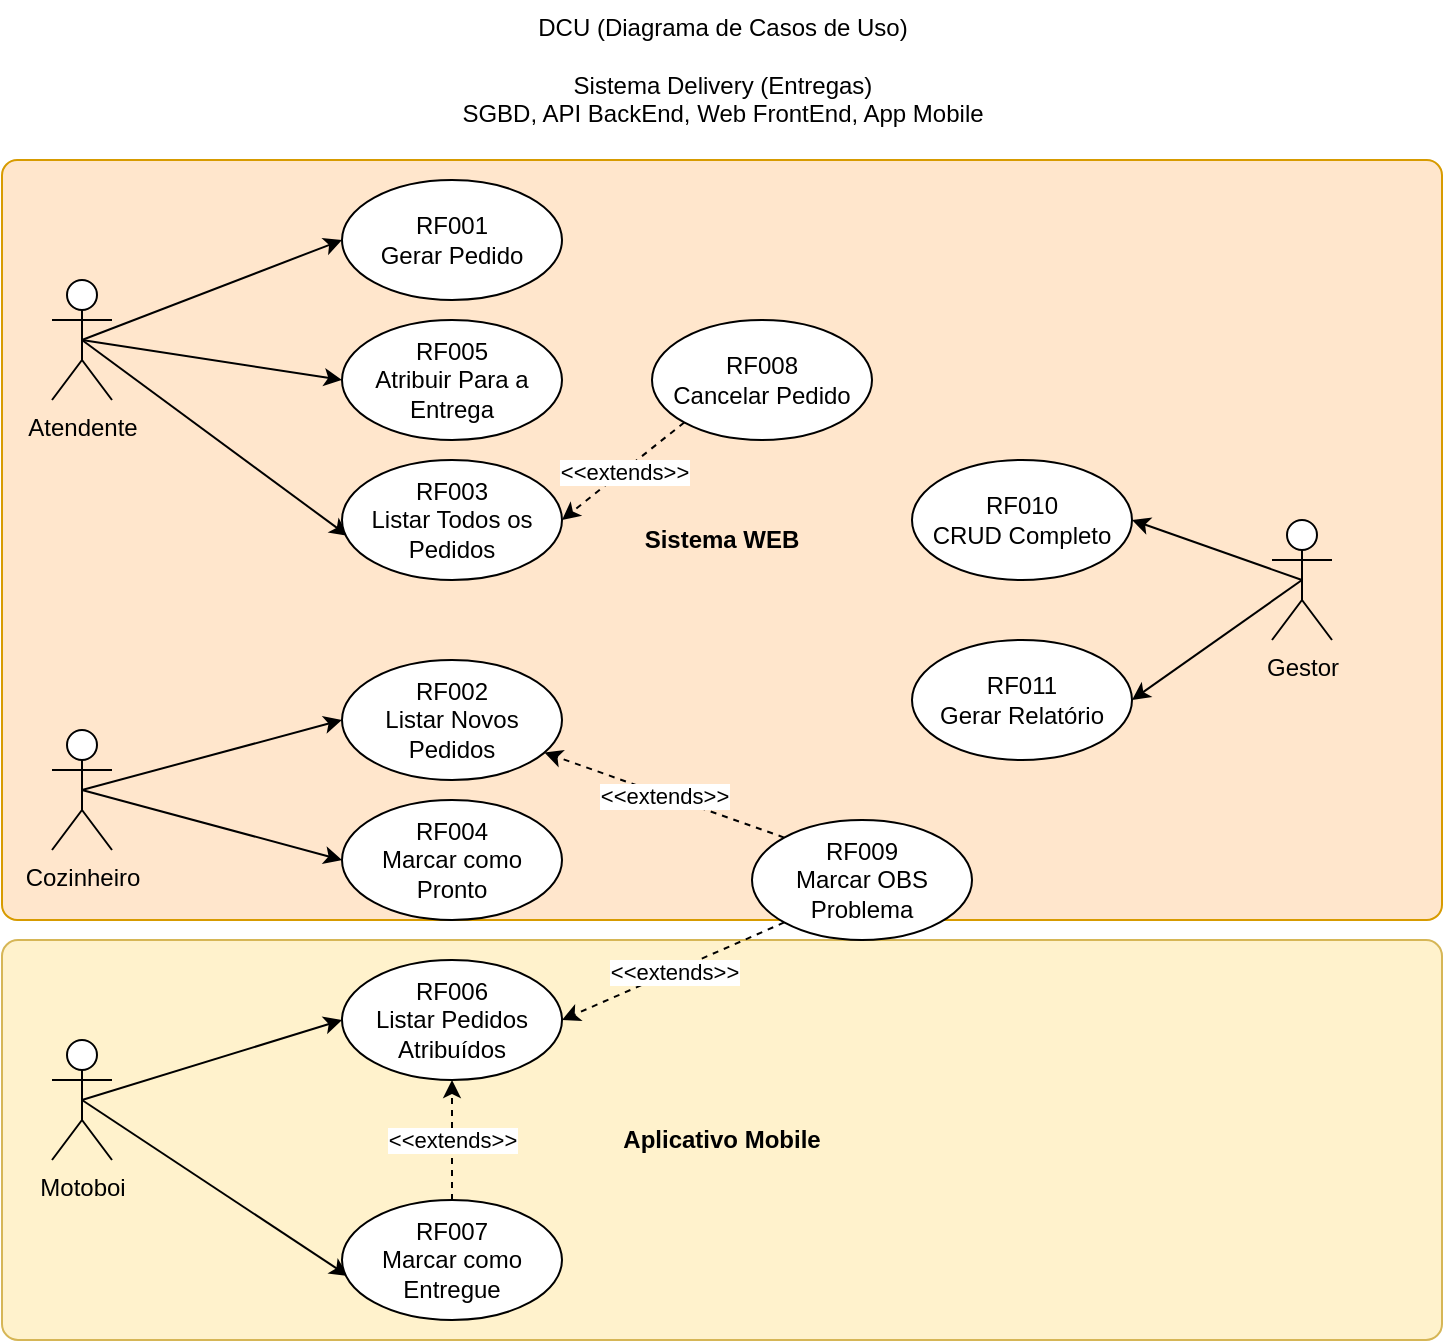 <mxfile version="14.9.8" type="device"><diagram id="bya_Tmm6vHXZgrG_gkqY" name="Page-1"><mxGraphModel dx="1102" dy="582" grid="1" gridSize="10" guides="1" tooltips="1" connect="1" arrows="1" fold="1" page="1" pageScale="1" pageWidth="827" pageHeight="1169" math="0" shadow="0"><root><mxCell id="0"/><mxCell id="1" parent="0"/><mxCell id="PzT_S1KOQ2ssmtmhLo0w-32" value="Sistema WEB" style="rounded=1;whiteSpace=wrap;html=1;arcSize=2;fillColor=#ffe6cc;strokeColor=#d79b00;fontStyle=1" vertex="1" parent="1"><mxGeometry x="54" y="100" width="720" height="380" as="geometry"/></mxCell><mxCell id="PzT_S1KOQ2ssmtmhLo0w-31" value="Aplicativo Mobile" style="rounded=1;whiteSpace=wrap;html=1;arcSize=4;fillColor=#fff2cc;strokeColor=#d6b656;fontStyle=1" vertex="1" parent="1"><mxGeometry x="54" y="490" width="720" height="200" as="geometry"/></mxCell><mxCell id="PzT_S1KOQ2ssmtmhLo0w-13" style="rounded=0;orthogonalLoop=1;jettySize=auto;html=1;exitX=0.5;exitY=0.5;exitDx=0;exitDy=0;exitPerimeter=0;entryX=0;entryY=0.5;entryDx=0;entryDy=0;" edge="1" parent="1" source="PzT_S1KOQ2ssmtmhLo0w-1" target="PzT_S1KOQ2ssmtmhLo0w-5"><mxGeometry relative="1" as="geometry"/></mxCell><mxCell id="PzT_S1KOQ2ssmtmhLo0w-14" style="edgeStyle=none;rounded=0;orthogonalLoop=1;jettySize=auto;html=1;exitX=0.5;exitY=0.5;exitDx=0;exitDy=0;exitPerimeter=0;entryX=0;entryY=0.5;entryDx=0;entryDy=0;" edge="1" parent="1" source="PzT_S1KOQ2ssmtmhLo0w-1" target="PzT_S1KOQ2ssmtmhLo0w-7"><mxGeometry relative="1" as="geometry"/></mxCell><mxCell id="PzT_S1KOQ2ssmtmhLo0w-15" style="edgeStyle=none;rounded=0;orthogonalLoop=1;jettySize=auto;html=1;exitX=0.5;exitY=0.5;exitDx=0;exitDy=0;exitPerimeter=0;entryX=0.027;entryY=0.633;entryDx=0;entryDy=0;entryPerimeter=0;" edge="1" parent="1" source="PzT_S1KOQ2ssmtmhLo0w-1" target="PzT_S1KOQ2ssmtmhLo0w-10"><mxGeometry relative="1" as="geometry"/></mxCell><mxCell id="PzT_S1KOQ2ssmtmhLo0w-1" value="Atendente" style="shape=umlActor;verticalLabelPosition=bottom;verticalAlign=top;html=1;outlineConnect=0;" vertex="1" parent="1"><mxGeometry x="79" y="160" width="30" height="60" as="geometry"/></mxCell><mxCell id="PzT_S1KOQ2ssmtmhLo0w-16" style="edgeStyle=none;rounded=0;orthogonalLoop=1;jettySize=auto;html=1;exitX=0.5;exitY=0.5;exitDx=0;exitDy=0;exitPerimeter=0;entryX=0;entryY=0.5;entryDx=0;entryDy=0;" edge="1" parent="1" source="PzT_S1KOQ2ssmtmhLo0w-3" target="PzT_S1KOQ2ssmtmhLo0w-8"><mxGeometry relative="1" as="geometry"/></mxCell><mxCell id="PzT_S1KOQ2ssmtmhLo0w-17" style="edgeStyle=none;rounded=0;orthogonalLoop=1;jettySize=auto;html=1;exitX=0.5;exitY=0.5;exitDx=0;exitDy=0;exitPerimeter=0;entryX=0;entryY=0.5;entryDx=0;entryDy=0;" edge="1" parent="1" source="PzT_S1KOQ2ssmtmhLo0w-3" target="PzT_S1KOQ2ssmtmhLo0w-6"><mxGeometry relative="1" as="geometry"/></mxCell><mxCell id="PzT_S1KOQ2ssmtmhLo0w-3" value="Cozinheiro" style="shape=umlActor;verticalLabelPosition=bottom;verticalAlign=top;html=1;outlineConnect=0;" vertex="1" parent="1"><mxGeometry x="79" y="385" width="30" height="60" as="geometry"/></mxCell><mxCell id="PzT_S1KOQ2ssmtmhLo0w-18" style="edgeStyle=none;rounded=0;orthogonalLoop=1;jettySize=auto;html=1;exitX=0.5;exitY=0.5;exitDx=0;exitDy=0;exitPerimeter=0;entryX=0;entryY=0.5;entryDx=0;entryDy=0;" edge="1" parent="1" source="PzT_S1KOQ2ssmtmhLo0w-4" target="PzT_S1KOQ2ssmtmhLo0w-12"><mxGeometry relative="1" as="geometry"/></mxCell><mxCell id="PzT_S1KOQ2ssmtmhLo0w-19" style="edgeStyle=none;rounded=0;orthogonalLoop=1;jettySize=auto;html=1;exitX=0.5;exitY=0.5;exitDx=0;exitDy=0;exitPerimeter=0;entryX=0.027;entryY=0.633;entryDx=0;entryDy=0;entryPerimeter=0;" edge="1" parent="1" source="PzT_S1KOQ2ssmtmhLo0w-4" target="PzT_S1KOQ2ssmtmhLo0w-11"><mxGeometry relative="1" as="geometry"/></mxCell><mxCell id="PzT_S1KOQ2ssmtmhLo0w-4" value="Motoboi" style="shape=umlActor;verticalLabelPosition=bottom;verticalAlign=top;html=1;outlineConnect=0;" vertex="1" parent="1"><mxGeometry x="79" y="540" width="30" height="60" as="geometry"/></mxCell><mxCell id="PzT_S1KOQ2ssmtmhLo0w-5" value="RF001&lt;br&gt;Gerar Pedido" style="ellipse;whiteSpace=wrap;html=1;" vertex="1" parent="1"><mxGeometry x="224" y="110" width="110" height="60" as="geometry"/></mxCell><mxCell id="PzT_S1KOQ2ssmtmhLo0w-6" value="RF004&lt;br&gt;Marcar como Pronto" style="ellipse;whiteSpace=wrap;html=1;" vertex="1" parent="1"><mxGeometry x="224" y="420" width="110" height="60" as="geometry"/></mxCell><mxCell id="PzT_S1KOQ2ssmtmhLo0w-7" value="RF005&lt;br&gt;Atribuir Para a Entrega" style="ellipse;whiteSpace=wrap;html=1;" vertex="1" parent="1"><mxGeometry x="224" y="180" width="110" height="60" as="geometry"/></mxCell><mxCell id="PzT_S1KOQ2ssmtmhLo0w-8" value="RF002&lt;br&gt;Listar Novos Pedidos" style="ellipse;whiteSpace=wrap;html=1;" vertex="1" parent="1"><mxGeometry x="224" y="350" width="110" height="60" as="geometry"/></mxCell><mxCell id="PzT_S1KOQ2ssmtmhLo0w-10" value="RF003&lt;br&gt;Listar Todos os Pedidos" style="ellipse;whiteSpace=wrap;html=1;" vertex="1" parent="1"><mxGeometry x="224" y="250" width="110" height="60" as="geometry"/></mxCell><mxCell id="PzT_S1KOQ2ssmtmhLo0w-26" value="&amp;lt;&amp;lt;extends&amp;gt;&amp;gt;" style="edgeStyle=none;rounded=0;orthogonalLoop=1;jettySize=auto;html=1;exitX=0.5;exitY=0;exitDx=0;exitDy=0;entryX=0.5;entryY=1;entryDx=0;entryDy=0;dashed=1;" edge="1" parent="1" source="PzT_S1KOQ2ssmtmhLo0w-11" target="PzT_S1KOQ2ssmtmhLo0w-12"><mxGeometry relative="1" as="geometry"/></mxCell><mxCell id="PzT_S1KOQ2ssmtmhLo0w-11" value="RF007&lt;br&gt;Marcar como Entregue" style="ellipse;whiteSpace=wrap;html=1;" vertex="1" parent="1"><mxGeometry x="224" y="620" width="110" height="60" as="geometry"/></mxCell><mxCell id="PzT_S1KOQ2ssmtmhLo0w-12" value="RF006&lt;br&gt;Listar Pedidos Atribuídos" style="ellipse;whiteSpace=wrap;html=1;" vertex="1" parent="1"><mxGeometry x="224" y="500" width="110" height="60" as="geometry"/></mxCell><mxCell id="PzT_S1KOQ2ssmtmhLo0w-29" style="edgeStyle=none;rounded=0;orthogonalLoop=1;jettySize=auto;html=1;exitX=0.5;exitY=0.5;exitDx=0;exitDy=0;exitPerimeter=0;entryX=1;entryY=0.5;entryDx=0;entryDy=0;" edge="1" parent="1" source="PzT_S1KOQ2ssmtmhLo0w-20" target="PzT_S1KOQ2ssmtmhLo0w-21"><mxGeometry relative="1" as="geometry"/></mxCell><mxCell id="PzT_S1KOQ2ssmtmhLo0w-30" style="edgeStyle=none;rounded=0;orthogonalLoop=1;jettySize=auto;html=1;exitX=0.5;exitY=0.5;exitDx=0;exitDy=0;exitPerimeter=0;entryX=1;entryY=0.5;entryDx=0;entryDy=0;" edge="1" parent="1" source="PzT_S1KOQ2ssmtmhLo0w-20" target="PzT_S1KOQ2ssmtmhLo0w-22"><mxGeometry relative="1" as="geometry"/></mxCell><mxCell id="PzT_S1KOQ2ssmtmhLo0w-20" value="Gestor" style="shape=umlActor;verticalLabelPosition=bottom;verticalAlign=top;html=1;outlineConnect=0;" vertex="1" parent="1"><mxGeometry x="689" y="280" width="30" height="60" as="geometry"/></mxCell><mxCell id="PzT_S1KOQ2ssmtmhLo0w-21" value="RF010&lt;br&gt;CRUD Completo" style="ellipse;whiteSpace=wrap;html=1;" vertex="1" parent="1"><mxGeometry x="509" y="250" width="110" height="60" as="geometry"/></mxCell><mxCell id="PzT_S1KOQ2ssmtmhLo0w-22" value="RF011&lt;br&gt;Gerar Relatório" style="ellipse;whiteSpace=wrap;html=1;" vertex="1" parent="1"><mxGeometry x="509" y="340" width="110" height="60" as="geometry"/></mxCell><mxCell id="PzT_S1KOQ2ssmtmhLo0w-24" value="&amp;lt;&amp;lt;extends&amp;gt;&amp;gt;" style="edgeStyle=none;rounded=0;orthogonalLoop=1;jettySize=auto;html=1;exitX=0;exitY=1;exitDx=0;exitDy=0;entryX=1;entryY=0.5;entryDx=0;entryDy=0;dashed=1;" edge="1" parent="1" source="PzT_S1KOQ2ssmtmhLo0w-23" target="PzT_S1KOQ2ssmtmhLo0w-10"><mxGeometry relative="1" as="geometry"/></mxCell><mxCell id="PzT_S1KOQ2ssmtmhLo0w-23" value="RF008&lt;br&gt;Cancelar Pedido" style="ellipse;whiteSpace=wrap;html=1;" vertex="1" parent="1"><mxGeometry x="379" y="180" width="110" height="60" as="geometry"/></mxCell><mxCell id="PzT_S1KOQ2ssmtmhLo0w-27" value="&amp;lt;&amp;lt;extends&amp;gt;&amp;gt;" style="edgeStyle=none;rounded=0;orthogonalLoop=1;jettySize=auto;html=1;exitX=0;exitY=0;exitDx=0;exitDy=0;dashed=1;" edge="1" parent="1" source="PzT_S1KOQ2ssmtmhLo0w-25" target="PzT_S1KOQ2ssmtmhLo0w-8"><mxGeometry relative="1" as="geometry"/></mxCell><mxCell id="PzT_S1KOQ2ssmtmhLo0w-28" value="&amp;lt;&amp;lt;extends&amp;gt;&amp;gt;" style="edgeStyle=none;rounded=0;orthogonalLoop=1;jettySize=auto;html=1;exitX=0;exitY=1;exitDx=0;exitDy=0;entryX=1;entryY=0.5;entryDx=0;entryDy=0;dashed=1;" edge="1" parent="1" source="PzT_S1KOQ2ssmtmhLo0w-25" target="PzT_S1KOQ2ssmtmhLo0w-12"><mxGeometry relative="1" as="geometry"/></mxCell><mxCell id="PzT_S1KOQ2ssmtmhLo0w-25" value="RF009&lt;br&gt;Marcar OBS Problema" style="ellipse;whiteSpace=wrap;html=1;" vertex="1" parent="1"><mxGeometry x="429" y="430" width="110" height="60" as="geometry"/></mxCell><mxCell id="PzT_S1KOQ2ssmtmhLo0w-33" value="DCU (Diagrama de Casos de Uso)&lt;br&gt;&lt;br&gt;Sistema Delivery (Entregas)&lt;br&gt;SGBD, API BackEnd, Web FrontEnd, App Mobile" style="text;html=1;strokeColor=none;fillColor=none;align=center;verticalAlign=middle;whiteSpace=wrap;rounded=0;" vertex="1" parent="1"><mxGeometry x="233.5" y="20" width="361" height="70" as="geometry"/></mxCell></root></mxGraphModel></diagram></mxfile>